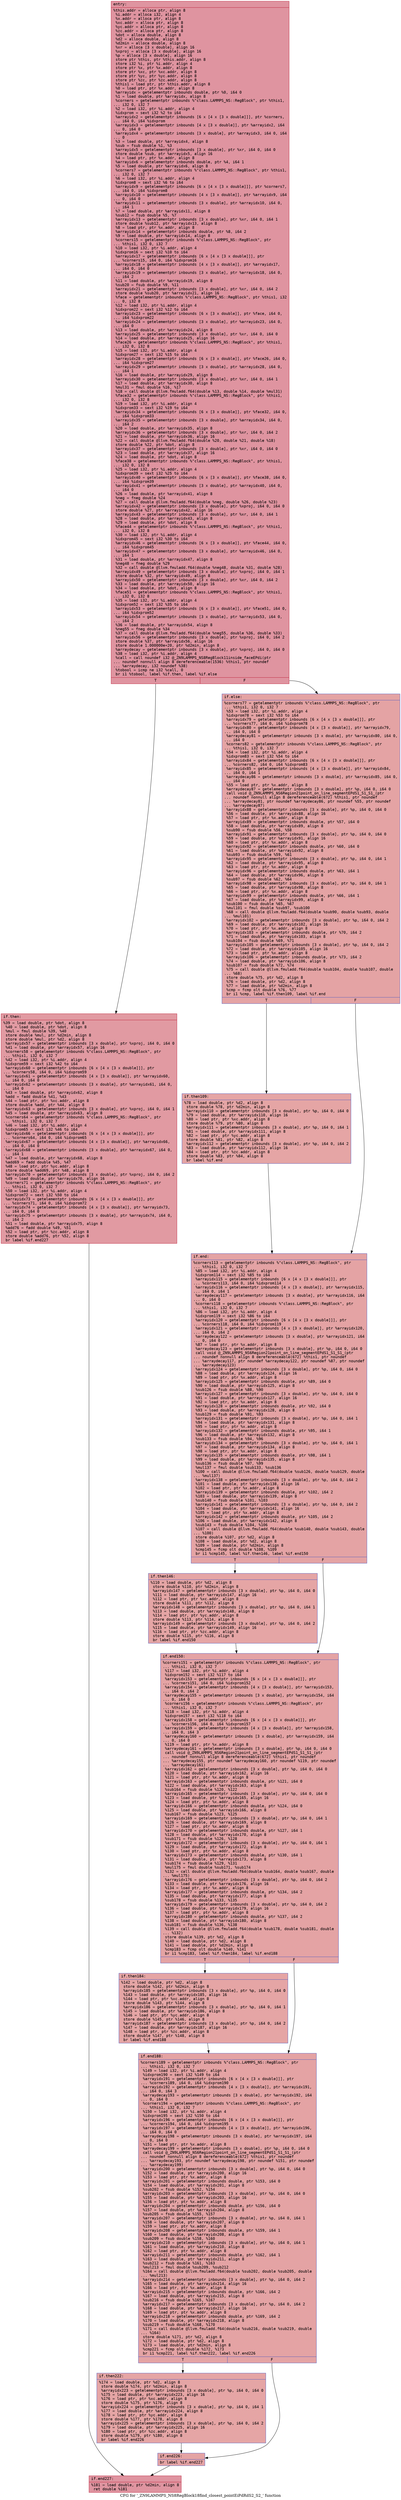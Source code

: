 digraph "CFG for '_ZN9LAMMPS_NS8RegBlock18find_closest_pointEiPdRdS2_S2_' function" {
	label="CFG for '_ZN9LAMMPS_NS8RegBlock18find_closest_pointEiPdRdS2_S2_' function";

	Node0x55e6d5007980 [shape=record,color="#b70d28ff", style=filled, fillcolor="#b70d2870" fontname="Courier",label="{entry:\l|  %this.addr = alloca ptr, align 8\l  %i.addr = alloca i32, align 4\l  %x.addr = alloca ptr, align 8\l  %xc.addr = alloca ptr, align 8\l  %yc.addr = alloca ptr, align 8\l  %zc.addr = alloca ptr, align 8\l  %dot = alloca double, align 8\l  %d2 = alloca double, align 8\l  %d2min = alloca double, align 8\l  %xr = alloca [3 x double], align 16\l  %xproj = alloca [3 x double], align 16\l  %p = alloca [3 x double], align 16\l  store ptr %this, ptr %this.addr, align 8\l  store i32 %i, ptr %i.addr, align 4\l  store ptr %x, ptr %x.addr, align 8\l  store ptr %xc, ptr %xc.addr, align 8\l  store ptr %yc, ptr %yc.addr, align 8\l  store ptr %zc, ptr %zc.addr, align 8\l  %this1 = load ptr, ptr %this.addr, align 8\l  %0 = load ptr, ptr %x.addr, align 8\l  %arrayidx = getelementptr inbounds double, ptr %0, i64 0\l  %1 = load double, ptr %arrayidx, align 8\l  %corners = getelementptr inbounds %\"class.LAMMPS_NS::RegBlock\", ptr %this1,\l... i32 0, i32 7\l  %2 = load i32, ptr %i.addr, align 4\l  %idxprom = sext i32 %2 to i64\l  %arrayidx2 = getelementptr inbounds [6 x [4 x [3 x double]]], ptr %corners,\l... i64 0, i64 %idxprom\l  %arrayidx3 = getelementptr inbounds [4 x [3 x double]], ptr %arrayidx2, i64\l... 0, i64 0\l  %arrayidx4 = getelementptr inbounds [3 x double], ptr %arrayidx3, i64 0, i64\l... 0\l  %3 = load double, ptr %arrayidx4, align 8\l  %sub = fsub double %1, %3\l  %arrayidx5 = getelementptr inbounds [3 x double], ptr %xr, i64 0, i64 0\l  store double %sub, ptr %arrayidx5, align 16\l  %4 = load ptr, ptr %x.addr, align 8\l  %arrayidx6 = getelementptr inbounds double, ptr %4, i64 1\l  %5 = load double, ptr %arrayidx6, align 8\l  %corners7 = getelementptr inbounds %\"class.LAMMPS_NS::RegBlock\", ptr %this1,\l... i32 0, i32 7\l  %6 = load i32, ptr %i.addr, align 4\l  %idxprom8 = sext i32 %6 to i64\l  %arrayidx9 = getelementptr inbounds [6 x [4 x [3 x double]]], ptr %corners7,\l... i64 0, i64 %idxprom8\l  %arrayidx10 = getelementptr inbounds [4 x [3 x double]], ptr %arrayidx9, i64\l... 0, i64 0\l  %arrayidx11 = getelementptr inbounds [3 x double], ptr %arrayidx10, i64 0,\l... i64 1\l  %7 = load double, ptr %arrayidx11, align 8\l  %sub12 = fsub double %5, %7\l  %arrayidx13 = getelementptr inbounds [3 x double], ptr %xr, i64 0, i64 1\l  store double %sub12, ptr %arrayidx13, align 8\l  %8 = load ptr, ptr %x.addr, align 8\l  %arrayidx14 = getelementptr inbounds double, ptr %8, i64 2\l  %9 = load double, ptr %arrayidx14, align 8\l  %corners15 = getelementptr inbounds %\"class.LAMMPS_NS::RegBlock\", ptr\l... %this1, i32 0, i32 7\l  %10 = load i32, ptr %i.addr, align 4\l  %idxprom16 = sext i32 %10 to i64\l  %arrayidx17 = getelementptr inbounds [6 x [4 x [3 x double]]], ptr\l... %corners15, i64 0, i64 %idxprom16\l  %arrayidx18 = getelementptr inbounds [4 x [3 x double]], ptr %arrayidx17,\l... i64 0, i64 0\l  %arrayidx19 = getelementptr inbounds [3 x double], ptr %arrayidx18, i64 0,\l... i64 2\l  %11 = load double, ptr %arrayidx19, align 8\l  %sub20 = fsub double %9, %11\l  %arrayidx21 = getelementptr inbounds [3 x double], ptr %xr, i64 0, i64 2\l  store double %sub20, ptr %arrayidx21, align 16\l  %face = getelementptr inbounds %\"class.LAMMPS_NS::RegBlock\", ptr %this1, i32\l... 0, i32 8\l  %12 = load i32, ptr %i.addr, align 4\l  %idxprom22 = sext i32 %12 to i64\l  %arrayidx23 = getelementptr inbounds [6 x [3 x double]], ptr %face, i64 0,\l... i64 %idxprom22\l  %arrayidx24 = getelementptr inbounds [3 x double], ptr %arrayidx23, i64 0,\l... i64 0\l  %13 = load double, ptr %arrayidx24, align 8\l  %arrayidx25 = getelementptr inbounds [3 x double], ptr %xr, i64 0, i64 0\l  %14 = load double, ptr %arrayidx25, align 16\l  %face26 = getelementptr inbounds %\"class.LAMMPS_NS::RegBlock\", ptr %this1,\l... i32 0, i32 8\l  %15 = load i32, ptr %i.addr, align 4\l  %idxprom27 = sext i32 %15 to i64\l  %arrayidx28 = getelementptr inbounds [6 x [3 x double]], ptr %face26, i64 0,\l... i64 %idxprom27\l  %arrayidx29 = getelementptr inbounds [3 x double], ptr %arrayidx28, i64 0,\l... i64 1\l  %16 = load double, ptr %arrayidx29, align 8\l  %arrayidx30 = getelementptr inbounds [3 x double], ptr %xr, i64 0, i64 1\l  %17 = load double, ptr %arrayidx30, align 8\l  %mul31 = fmul double %16, %17\l  %18 = call double @llvm.fmuladd.f64(double %13, double %14, double %mul31)\l  %face32 = getelementptr inbounds %\"class.LAMMPS_NS::RegBlock\", ptr %this1,\l... i32 0, i32 8\l  %19 = load i32, ptr %i.addr, align 4\l  %idxprom33 = sext i32 %19 to i64\l  %arrayidx34 = getelementptr inbounds [6 x [3 x double]], ptr %face32, i64 0,\l... i64 %idxprom33\l  %arrayidx35 = getelementptr inbounds [3 x double], ptr %arrayidx34, i64 0,\l... i64 2\l  %20 = load double, ptr %arrayidx35, align 8\l  %arrayidx36 = getelementptr inbounds [3 x double], ptr %xr, i64 0, i64 2\l  %21 = load double, ptr %arrayidx36, align 16\l  %22 = call double @llvm.fmuladd.f64(double %20, double %21, double %18)\l  store double %22, ptr %dot, align 8\l  %arrayidx37 = getelementptr inbounds [3 x double], ptr %xr, i64 0, i64 0\l  %23 = load double, ptr %arrayidx37, align 16\l  %24 = load double, ptr %dot, align 8\l  %face38 = getelementptr inbounds %\"class.LAMMPS_NS::RegBlock\", ptr %this1,\l... i32 0, i32 8\l  %25 = load i32, ptr %i.addr, align 4\l  %idxprom39 = sext i32 %25 to i64\l  %arrayidx40 = getelementptr inbounds [6 x [3 x double]], ptr %face38, i64 0,\l... i64 %idxprom39\l  %arrayidx41 = getelementptr inbounds [3 x double], ptr %arrayidx40, i64 0,\l... i64 0\l  %26 = load double, ptr %arrayidx41, align 8\l  %neg = fneg double %24\l  %27 = call double @llvm.fmuladd.f64(double %neg, double %26, double %23)\l  %arrayidx42 = getelementptr inbounds [3 x double], ptr %xproj, i64 0, i64 0\l  store double %27, ptr %arrayidx42, align 16\l  %arrayidx43 = getelementptr inbounds [3 x double], ptr %xr, i64 0, i64 1\l  %28 = load double, ptr %arrayidx43, align 8\l  %29 = load double, ptr %dot, align 8\l  %face44 = getelementptr inbounds %\"class.LAMMPS_NS::RegBlock\", ptr %this1,\l... i32 0, i32 8\l  %30 = load i32, ptr %i.addr, align 4\l  %idxprom45 = sext i32 %30 to i64\l  %arrayidx46 = getelementptr inbounds [6 x [3 x double]], ptr %face44, i64 0,\l... i64 %idxprom45\l  %arrayidx47 = getelementptr inbounds [3 x double], ptr %arrayidx46, i64 0,\l... i64 1\l  %31 = load double, ptr %arrayidx47, align 8\l  %neg48 = fneg double %29\l  %32 = call double @llvm.fmuladd.f64(double %neg48, double %31, double %28)\l  %arrayidx49 = getelementptr inbounds [3 x double], ptr %xproj, i64 0, i64 1\l  store double %32, ptr %arrayidx49, align 8\l  %arrayidx50 = getelementptr inbounds [3 x double], ptr %xr, i64 0, i64 2\l  %33 = load double, ptr %arrayidx50, align 16\l  %34 = load double, ptr %dot, align 8\l  %face51 = getelementptr inbounds %\"class.LAMMPS_NS::RegBlock\", ptr %this1,\l... i32 0, i32 8\l  %35 = load i32, ptr %i.addr, align 4\l  %idxprom52 = sext i32 %35 to i64\l  %arrayidx53 = getelementptr inbounds [6 x [3 x double]], ptr %face51, i64 0,\l... i64 %idxprom52\l  %arrayidx54 = getelementptr inbounds [3 x double], ptr %arrayidx53, i64 0,\l... i64 2\l  %36 = load double, ptr %arrayidx54, align 8\l  %neg55 = fneg double %34\l  %37 = call double @llvm.fmuladd.f64(double %neg55, double %36, double %33)\l  %arrayidx56 = getelementptr inbounds [3 x double], ptr %xproj, i64 0, i64 2\l  store double %37, ptr %arrayidx56, align 16\l  store double 1.000000e+20, ptr %d2min, align 8\l  %arraydecay = getelementptr inbounds [3 x double], ptr %xproj, i64 0, i64 0\l  %38 = load i32, ptr %i.addr, align 4\l  %call = call noundef i32 @_ZN9LAMMPS_NS8RegBlock11inside_faceEPdi(ptr\l... noundef nonnull align 8 dereferenceable(1536) %this1, ptr noundef\l... %arraydecay, i32 noundef %38)\l  %tobool = icmp ne i32 %call, 0\l  br i1 %tobool, label %if.then, label %if.else\l|{<s0>T|<s1>F}}"];
	Node0x55e6d5007980:s0 -> Node0x55e6d5016370[tooltip="entry -> if.then\nProbability 62.50%" ];
	Node0x55e6d5007980:s1 -> Node0x55e6d50163e0[tooltip="entry -> if.else\nProbability 37.50%" ];
	Node0x55e6d5016370 [shape=record,color="#b70d28ff", style=filled, fillcolor="#bb1b2c70" fontname="Courier",label="{if.then:\l|  %39 = load double, ptr %dot, align 8\l  %40 = load double, ptr %dot, align 8\l  %mul = fmul double %39, %40\l  store double %mul, ptr %d2min, align 8\l  store double %mul, ptr %d2, align 8\l  %arrayidx57 = getelementptr inbounds [3 x double], ptr %xproj, i64 0, i64 0\l  %41 = load double, ptr %arrayidx57, align 16\l  %corners58 = getelementptr inbounds %\"class.LAMMPS_NS::RegBlock\", ptr\l... %this1, i32 0, i32 7\l  %42 = load i32, ptr %i.addr, align 4\l  %idxprom59 = sext i32 %42 to i64\l  %arrayidx60 = getelementptr inbounds [6 x [4 x [3 x double]]], ptr\l... %corners58, i64 0, i64 %idxprom59\l  %arrayidx61 = getelementptr inbounds [4 x [3 x double]], ptr %arrayidx60,\l... i64 0, i64 0\l  %arrayidx62 = getelementptr inbounds [3 x double], ptr %arrayidx61, i64 0,\l... i64 0\l  %43 = load double, ptr %arrayidx62, align 8\l  %add = fadd double %41, %43\l  %44 = load ptr, ptr %xc.addr, align 8\l  store double %add, ptr %44, align 8\l  %arrayidx63 = getelementptr inbounds [3 x double], ptr %xproj, i64 0, i64 1\l  %45 = load double, ptr %arrayidx63, align 8\l  %corners64 = getelementptr inbounds %\"class.LAMMPS_NS::RegBlock\", ptr\l... %this1, i32 0, i32 7\l  %46 = load i32, ptr %i.addr, align 4\l  %idxprom65 = sext i32 %46 to i64\l  %arrayidx66 = getelementptr inbounds [6 x [4 x [3 x double]]], ptr\l... %corners64, i64 0, i64 %idxprom65\l  %arrayidx67 = getelementptr inbounds [4 x [3 x double]], ptr %arrayidx66,\l... i64 0, i64 0\l  %arrayidx68 = getelementptr inbounds [3 x double], ptr %arrayidx67, i64 0,\l... i64 1\l  %47 = load double, ptr %arrayidx68, align 8\l  %add69 = fadd double %45, %47\l  %48 = load ptr, ptr %yc.addr, align 8\l  store double %add69, ptr %48, align 8\l  %arrayidx70 = getelementptr inbounds [3 x double], ptr %xproj, i64 0, i64 2\l  %49 = load double, ptr %arrayidx70, align 16\l  %corners71 = getelementptr inbounds %\"class.LAMMPS_NS::RegBlock\", ptr\l... %this1, i32 0, i32 7\l  %50 = load i32, ptr %i.addr, align 4\l  %idxprom72 = sext i32 %50 to i64\l  %arrayidx73 = getelementptr inbounds [6 x [4 x [3 x double]]], ptr\l... %corners71, i64 0, i64 %idxprom72\l  %arrayidx74 = getelementptr inbounds [4 x [3 x double]], ptr %arrayidx73,\l... i64 0, i64 0\l  %arrayidx75 = getelementptr inbounds [3 x double], ptr %arrayidx74, i64 0,\l... i64 2\l  %51 = load double, ptr %arrayidx75, align 8\l  %add76 = fadd double %49, %51\l  %52 = load ptr, ptr %zc.addr, align 8\l  store double %add76, ptr %52, align 8\l  br label %if.end227\l}"];
	Node0x55e6d5016370 -> Node0x55e6d5018fc0[tooltip="if.then -> if.end227\nProbability 100.00%" ];
	Node0x55e6d50163e0 [shape=record,color="#3d50c3ff", style=filled, fillcolor="#c32e3170" fontname="Courier",label="{if.else:\l|  %corners77 = getelementptr inbounds %\"class.LAMMPS_NS::RegBlock\", ptr\l... %this1, i32 0, i32 7\l  %53 = load i32, ptr %i.addr, align 4\l  %idxprom78 = sext i32 %53 to i64\l  %arrayidx79 = getelementptr inbounds [6 x [4 x [3 x double]]], ptr\l... %corners77, i64 0, i64 %idxprom78\l  %arrayidx80 = getelementptr inbounds [4 x [3 x double]], ptr %arrayidx79,\l... i64 0, i64 0\l  %arraydecay81 = getelementptr inbounds [3 x double], ptr %arrayidx80, i64 0,\l... i64 0\l  %corners82 = getelementptr inbounds %\"class.LAMMPS_NS::RegBlock\", ptr\l... %this1, i32 0, i32 7\l  %54 = load i32, ptr %i.addr, align 4\l  %idxprom83 = sext i32 %54 to i64\l  %arrayidx84 = getelementptr inbounds [6 x [4 x [3 x double]]], ptr\l... %corners82, i64 0, i64 %idxprom83\l  %arrayidx85 = getelementptr inbounds [4 x [3 x double]], ptr %arrayidx84,\l... i64 0, i64 1\l  %arraydecay86 = getelementptr inbounds [3 x double], ptr %arrayidx85, i64 0,\l... i64 0\l  %55 = load ptr, ptr %x.addr, align 8\l  %arraydecay87 = getelementptr inbounds [3 x double], ptr %p, i64 0, i64 0\l  call void @_ZN9LAMMPS_NS6Region21point_on_line_segmentEPdS1_S1_S1_(ptr\l... noundef nonnull align 8 dereferenceable(672) %this1, ptr noundef\l... %arraydecay81, ptr noundef %arraydecay86, ptr noundef %55, ptr noundef\l... %arraydecay87)\l  %arrayidx88 = getelementptr inbounds [3 x double], ptr %p, i64 0, i64 0\l  %56 = load double, ptr %arrayidx88, align 16\l  %57 = load ptr, ptr %x.addr, align 8\l  %arrayidx89 = getelementptr inbounds double, ptr %57, i64 0\l  %58 = load double, ptr %arrayidx89, align 8\l  %sub90 = fsub double %56, %58\l  %arrayidx91 = getelementptr inbounds [3 x double], ptr %p, i64 0, i64 0\l  %59 = load double, ptr %arrayidx91, align 16\l  %60 = load ptr, ptr %x.addr, align 8\l  %arrayidx92 = getelementptr inbounds double, ptr %60, i64 0\l  %61 = load double, ptr %arrayidx92, align 8\l  %sub93 = fsub double %59, %61\l  %arrayidx95 = getelementptr inbounds [3 x double], ptr %p, i64 0, i64 1\l  %62 = load double, ptr %arrayidx95, align 8\l  %63 = load ptr, ptr %x.addr, align 8\l  %arrayidx96 = getelementptr inbounds double, ptr %63, i64 1\l  %64 = load double, ptr %arrayidx96, align 8\l  %sub97 = fsub double %62, %64\l  %arrayidx98 = getelementptr inbounds [3 x double], ptr %p, i64 0, i64 1\l  %65 = load double, ptr %arrayidx98, align 8\l  %66 = load ptr, ptr %x.addr, align 8\l  %arrayidx99 = getelementptr inbounds double, ptr %66, i64 1\l  %67 = load double, ptr %arrayidx99, align 8\l  %sub100 = fsub double %65, %67\l  %mul101 = fmul double %sub97, %sub100\l  %68 = call double @llvm.fmuladd.f64(double %sub90, double %sub93, double\l... %mul101)\l  %arrayidx102 = getelementptr inbounds [3 x double], ptr %p, i64 0, i64 2\l  %69 = load double, ptr %arrayidx102, align 16\l  %70 = load ptr, ptr %x.addr, align 8\l  %arrayidx103 = getelementptr inbounds double, ptr %70, i64 2\l  %71 = load double, ptr %arrayidx103, align 8\l  %sub104 = fsub double %69, %71\l  %arrayidx105 = getelementptr inbounds [3 x double], ptr %p, i64 0, i64 2\l  %72 = load double, ptr %arrayidx105, align 16\l  %73 = load ptr, ptr %x.addr, align 8\l  %arrayidx106 = getelementptr inbounds double, ptr %73, i64 2\l  %74 = load double, ptr %arrayidx106, align 8\l  %sub107 = fsub double %72, %74\l  %75 = call double @llvm.fmuladd.f64(double %sub104, double %sub107, double\l... %68)\l  store double %75, ptr %d2, align 8\l  %76 = load double, ptr %d2, align 8\l  %77 = load double, ptr %d2min, align 8\l  %cmp = fcmp olt double %76, %77\l  br i1 %cmp, label %if.then109, label %if.end\l|{<s0>T|<s1>F}}"];
	Node0x55e6d50163e0:s0 -> Node0x55e6d501ba70[tooltip="if.else -> if.then109\nProbability 50.00%" ];
	Node0x55e6d50163e0:s1 -> Node0x55e6d501bac0[tooltip="if.else -> if.end\nProbability 50.00%" ];
	Node0x55e6d501ba70 [shape=record,color="#3d50c3ff", style=filled, fillcolor="#c5333470" fontname="Courier",label="{if.then109:\l|  %78 = load double, ptr %d2, align 8\l  store double %78, ptr %d2min, align 8\l  %arrayidx110 = getelementptr inbounds [3 x double], ptr %p, i64 0, i64 0\l  %79 = load double, ptr %arrayidx110, align 16\l  %80 = load ptr, ptr %xc.addr, align 8\l  store double %79, ptr %80, align 8\l  %arrayidx111 = getelementptr inbounds [3 x double], ptr %p, i64 0, i64 1\l  %81 = load double, ptr %arrayidx111, align 8\l  %82 = load ptr, ptr %yc.addr, align 8\l  store double %81, ptr %82, align 8\l  %arrayidx112 = getelementptr inbounds [3 x double], ptr %p, i64 0, i64 2\l  %83 = load double, ptr %arrayidx112, align 16\l  %84 = load ptr, ptr %zc.addr, align 8\l  store double %83, ptr %84, align 8\l  br label %if.end\l}"];
	Node0x55e6d501ba70 -> Node0x55e6d501bac0[tooltip="if.then109 -> if.end\nProbability 100.00%" ];
	Node0x55e6d501bac0 [shape=record,color="#3d50c3ff", style=filled, fillcolor="#c32e3170" fontname="Courier",label="{if.end:\l|  %corners113 = getelementptr inbounds %\"class.LAMMPS_NS::RegBlock\", ptr\l... %this1, i32 0, i32 7\l  %85 = load i32, ptr %i.addr, align 4\l  %idxprom114 = sext i32 %85 to i64\l  %arrayidx115 = getelementptr inbounds [6 x [4 x [3 x double]]], ptr\l... %corners113, i64 0, i64 %idxprom114\l  %arrayidx116 = getelementptr inbounds [4 x [3 x double]], ptr %arrayidx115,\l... i64 0, i64 1\l  %arraydecay117 = getelementptr inbounds [3 x double], ptr %arrayidx116, i64\l... 0, i64 0\l  %corners118 = getelementptr inbounds %\"class.LAMMPS_NS::RegBlock\", ptr\l... %this1, i32 0, i32 7\l  %86 = load i32, ptr %i.addr, align 4\l  %idxprom119 = sext i32 %86 to i64\l  %arrayidx120 = getelementptr inbounds [6 x [4 x [3 x double]]], ptr\l... %corners118, i64 0, i64 %idxprom119\l  %arrayidx121 = getelementptr inbounds [4 x [3 x double]], ptr %arrayidx120,\l... i64 0, i64 2\l  %arraydecay122 = getelementptr inbounds [3 x double], ptr %arrayidx121, i64\l... 0, i64 0\l  %87 = load ptr, ptr %x.addr, align 8\l  %arraydecay123 = getelementptr inbounds [3 x double], ptr %p, i64 0, i64 0\l  call void @_ZN9LAMMPS_NS6Region21point_on_line_segmentEPdS1_S1_S1_(ptr\l... noundef nonnull align 8 dereferenceable(672) %this1, ptr noundef\l... %arraydecay117, ptr noundef %arraydecay122, ptr noundef %87, ptr noundef\l... %arraydecay123)\l  %arrayidx124 = getelementptr inbounds [3 x double], ptr %p, i64 0, i64 0\l  %88 = load double, ptr %arrayidx124, align 16\l  %89 = load ptr, ptr %x.addr, align 8\l  %arrayidx125 = getelementptr inbounds double, ptr %89, i64 0\l  %90 = load double, ptr %arrayidx125, align 8\l  %sub126 = fsub double %88, %90\l  %arrayidx127 = getelementptr inbounds [3 x double], ptr %p, i64 0, i64 0\l  %91 = load double, ptr %arrayidx127, align 16\l  %92 = load ptr, ptr %x.addr, align 8\l  %arrayidx128 = getelementptr inbounds double, ptr %92, i64 0\l  %93 = load double, ptr %arrayidx128, align 8\l  %sub129 = fsub double %91, %93\l  %arrayidx131 = getelementptr inbounds [3 x double], ptr %p, i64 0, i64 1\l  %94 = load double, ptr %arrayidx131, align 8\l  %95 = load ptr, ptr %x.addr, align 8\l  %arrayidx132 = getelementptr inbounds double, ptr %95, i64 1\l  %96 = load double, ptr %arrayidx132, align 8\l  %sub133 = fsub double %94, %96\l  %arrayidx134 = getelementptr inbounds [3 x double], ptr %p, i64 0, i64 1\l  %97 = load double, ptr %arrayidx134, align 8\l  %98 = load ptr, ptr %x.addr, align 8\l  %arrayidx135 = getelementptr inbounds double, ptr %98, i64 1\l  %99 = load double, ptr %arrayidx135, align 8\l  %sub136 = fsub double %97, %99\l  %mul137 = fmul double %sub133, %sub136\l  %100 = call double @llvm.fmuladd.f64(double %sub126, double %sub129, double\l... %mul137)\l  %arrayidx138 = getelementptr inbounds [3 x double], ptr %p, i64 0, i64 2\l  %101 = load double, ptr %arrayidx138, align 16\l  %102 = load ptr, ptr %x.addr, align 8\l  %arrayidx139 = getelementptr inbounds double, ptr %102, i64 2\l  %103 = load double, ptr %arrayidx139, align 8\l  %sub140 = fsub double %101, %103\l  %arrayidx141 = getelementptr inbounds [3 x double], ptr %p, i64 0, i64 2\l  %104 = load double, ptr %arrayidx141, align 16\l  %105 = load ptr, ptr %x.addr, align 8\l  %arrayidx142 = getelementptr inbounds double, ptr %105, i64 2\l  %106 = load double, ptr %arrayidx142, align 8\l  %sub143 = fsub double %104, %106\l  %107 = call double @llvm.fmuladd.f64(double %sub140, double %sub143, double\l... %100)\l  store double %107, ptr %d2, align 8\l  %108 = load double, ptr %d2, align 8\l  %109 = load double, ptr %d2min, align 8\l  %cmp145 = fcmp olt double %108, %109\l  br i1 %cmp145, label %if.then146, label %if.end150\l|{<s0>T|<s1>F}}"];
	Node0x55e6d501bac0:s0 -> Node0x55e6d501f6f0[tooltip="if.end -> if.then146\nProbability 50.00%" ];
	Node0x55e6d501bac0:s1 -> Node0x55e6d501f740[tooltip="if.end -> if.end150\nProbability 50.00%" ];
	Node0x55e6d501f6f0 [shape=record,color="#3d50c3ff", style=filled, fillcolor="#c5333470" fontname="Courier",label="{if.then146:\l|  %110 = load double, ptr %d2, align 8\l  store double %110, ptr %d2min, align 8\l  %arrayidx147 = getelementptr inbounds [3 x double], ptr %p, i64 0, i64 0\l  %111 = load double, ptr %arrayidx147, align 16\l  %112 = load ptr, ptr %xc.addr, align 8\l  store double %111, ptr %112, align 8\l  %arrayidx148 = getelementptr inbounds [3 x double], ptr %p, i64 0, i64 1\l  %113 = load double, ptr %arrayidx148, align 8\l  %114 = load ptr, ptr %yc.addr, align 8\l  store double %113, ptr %114, align 8\l  %arrayidx149 = getelementptr inbounds [3 x double], ptr %p, i64 0, i64 2\l  %115 = load double, ptr %arrayidx149, align 16\l  %116 = load ptr, ptr %zc.addr, align 8\l  store double %115, ptr %116, align 8\l  br label %if.end150\l}"];
	Node0x55e6d501f6f0 -> Node0x55e6d501f740[tooltip="if.then146 -> if.end150\nProbability 100.00%" ];
	Node0x55e6d501f740 [shape=record,color="#3d50c3ff", style=filled, fillcolor="#c32e3170" fontname="Courier",label="{if.end150:\l|  %corners151 = getelementptr inbounds %\"class.LAMMPS_NS::RegBlock\", ptr\l... %this1, i32 0, i32 7\l  %117 = load i32, ptr %i.addr, align 4\l  %idxprom152 = sext i32 %117 to i64\l  %arrayidx153 = getelementptr inbounds [6 x [4 x [3 x double]]], ptr\l... %corners151, i64 0, i64 %idxprom152\l  %arrayidx154 = getelementptr inbounds [4 x [3 x double]], ptr %arrayidx153,\l... i64 0, i64 2\l  %arraydecay155 = getelementptr inbounds [3 x double], ptr %arrayidx154, i64\l... 0, i64 0\l  %corners156 = getelementptr inbounds %\"class.LAMMPS_NS::RegBlock\", ptr\l... %this1, i32 0, i32 7\l  %118 = load i32, ptr %i.addr, align 4\l  %idxprom157 = sext i32 %118 to i64\l  %arrayidx158 = getelementptr inbounds [6 x [4 x [3 x double]]], ptr\l... %corners156, i64 0, i64 %idxprom157\l  %arrayidx159 = getelementptr inbounds [4 x [3 x double]], ptr %arrayidx158,\l... i64 0, i64 3\l  %arraydecay160 = getelementptr inbounds [3 x double], ptr %arrayidx159, i64\l... 0, i64 0\l  %119 = load ptr, ptr %x.addr, align 8\l  %arraydecay161 = getelementptr inbounds [3 x double], ptr %p, i64 0, i64 0\l  call void @_ZN9LAMMPS_NS6Region21point_on_line_segmentEPdS1_S1_S1_(ptr\l... noundef nonnull align 8 dereferenceable(672) %this1, ptr noundef\l... %arraydecay155, ptr noundef %arraydecay160, ptr noundef %119, ptr noundef\l... %arraydecay161)\l  %arrayidx162 = getelementptr inbounds [3 x double], ptr %p, i64 0, i64 0\l  %120 = load double, ptr %arrayidx162, align 16\l  %121 = load ptr, ptr %x.addr, align 8\l  %arrayidx163 = getelementptr inbounds double, ptr %121, i64 0\l  %122 = load double, ptr %arrayidx163, align 8\l  %sub164 = fsub double %120, %122\l  %arrayidx165 = getelementptr inbounds [3 x double], ptr %p, i64 0, i64 0\l  %123 = load double, ptr %arrayidx165, align 16\l  %124 = load ptr, ptr %x.addr, align 8\l  %arrayidx166 = getelementptr inbounds double, ptr %124, i64 0\l  %125 = load double, ptr %arrayidx166, align 8\l  %sub167 = fsub double %123, %125\l  %arrayidx169 = getelementptr inbounds [3 x double], ptr %p, i64 0, i64 1\l  %126 = load double, ptr %arrayidx169, align 8\l  %127 = load ptr, ptr %x.addr, align 8\l  %arrayidx170 = getelementptr inbounds double, ptr %127, i64 1\l  %128 = load double, ptr %arrayidx170, align 8\l  %sub171 = fsub double %126, %128\l  %arrayidx172 = getelementptr inbounds [3 x double], ptr %p, i64 0, i64 1\l  %129 = load double, ptr %arrayidx172, align 8\l  %130 = load ptr, ptr %x.addr, align 8\l  %arrayidx173 = getelementptr inbounds double, ptr %130, i64 1\l  %131 = load double, ptr %arrayidx173, align 8\l  %sub174 = fsub double %129, %131\l  %mul175 = fmul double %sub171, %sub174\l  %132 = call double @llvm.fmuladd.f64(double %sub164, double %sub167, double\l... %mul175)\l  %arrayidx176 = getelementptr inbounds [3 x double], ptr %p, i64 0, i64 2\l  %133 = load double, ptr %arrayidx176, align 16\l  %134 = load ptr, ptr %x.addr, align 8\l  %arrayidx177 = getelementptr inbounds double, ptr %134, i64 2\l  %135 = load double, ptr %arrayidx177, align 8\l  %sub178 = fsub double %133, %135\l  %arrayidx179 = getelementptr inbounds [3 x double], ptr %p, i64 0, i64 2\l  %136 = load double, ptr %arrayidx179, align 16\l  %137 = load ptr, ptr %x.addr, align 8\l  %arrayidx180 = getelementptr inbounds double, ptr %137, i64 2\l  %138 = load double, ptr %arrayidx180, align 8\l  %sub181 = fsub double %136, %138\l  %139 = call double @llvm.fmuladd.f64(double %sub178, double %sub181, double\l... %132)\l  store double %139, ptr %d2, align 8\l  %140 = load double, ptr %d2, align 8\l  %141 = load double, ptr %d2min, align 8\l  %cmp183 = fcmp olt double %140, %141\l  br i1 %cmp183, label %if.then184, label %if.end188\l|{<s0>T|<s1>F}}"];
	Node0x55e6d501f740:s0 -> Node0x55e6d5023790[tooltip="if.end150 -> if.then184\nProbability 50.00%" ];
	Node0x55e6d501f740:s1 -> Node0x55e6d50237e0[tooltip="if.end150 -> if.end188\nProbability 50.00%" ];
	Node0x55e6d5023790 [shape=record,color="#3d50c3ff", style=filled, fillcolor="#c5333470" fontname="Courier",label="{if.then184:\l|  %142 = load double, ptr %d2, align 8\l  store double %142, ptr %d2min, align 8\l  %arrayidx185 = getelementptr inbounds [3 x double], ptr %p, i64 0, i64 0\l  %143 = load double, ptr %arrayidx185, align 16\l  %144 = load ptr, ptr %xc.addr, align 8\l  store double %143, ptr %144, align 8\l  %arrayidx186 = getelementptr inbounds [3 x double], ptr %p, i64 0, i64 1\l  %145 = load double, ptr %arrayidx186, align 8\l  %146 = load ptr, ptr %yc.addr, align 8\l  store double %145, ptr %146, align 8\l  %arrayidx187 = getelementptr inbounds [3 x double], ptr %p, i64 0, i64 2\l  %147 = load double, ptr %arrayidx187, align 16\l  %148 = load ptr, ptr %zc.addr, align 8\l  store double %147, ptr %148, align 8\l  br label %if.end188\l}"];
	Node0x55e6d5023790 -> Node0x55e6d50237e0[tooltip="if.then184 -> if.end188\nProbability 100.00%" ];
	Node0x55e6d50237e0 [shape=record,color="#3d50c3ff", style=filled, fillcolor="#c32e3170" fontname="Courier",label="{if.end188:\l|  %corners189 = getelementptr inbounds %\"class.LAMMPS_NS::RegBlock\", ptr\l... %this1, i32 0, i32 7\l  %149 = load i32, ptr %i.addr, align 4\l  %idxprom190 = sext i32 %149 to i64\l  %arrayidx191 = getelementptr inbounds [6 x [4 x [3 x double]]], ptr\l... %corners189, i64 0, i64 %idxprom190\l  %arrayidx192 = getelementptr inbounds [4 x [3 x double]], ptr %arrayidx191,\l... i64 0, i64 3\l  %arraydecay193 = getelementptr inbounds [3 x double], ptr %arrayidx192, i64\l... 0, i64 0\l  %corners194 = getelementptr inbounds %\"class.LAMMPS_NS::RegBlock\", ptr\l... %this1, i32 0, i32 7\l  %150 = load i32, ptr %i.addr, align 4\l  %idxprom195 = sext i32 %150 to i64\l  %arrayidx196 = getelementptr inbounds [6 x [4 x [3 x double]]], ptr\l... %corners194, i64 0, i64 %idxprom195\l  %arrayidx197 = getelementptr inbounds [4 x [3 x double]], ptr %arrayidx196,\l... i64 0, i64 0\l  %arraydecay198 = getelementptr inbounds [3 x double], ptr %arrayidx197, i64\l... 0, i64 0\l  %151 = load ptr, ptr %x.addr, align 8\l  %arraydecay199 = getelementptr inbounds [3 x double], ptr %p, i64 0, i64 0\l  call void @_ZN9LAMMPS_NS6Region21point_on_line_segmentEPdS1_S1_S1_(ptr\l... noundef nonnull align 8 dereferenceable(672) %this1, ptr noundef\l... %arraydecay193, ptr noundef %arraydecay198, ptr noundef %151, ptr noundef\l... %arraydecay199)\l  %arrayidx200 = getelementptr inbounds [3 x double], ptr %p, i64 0, i64 0\l  %152 = load double, ptr %arrayidx200, align 16\l  %153 = load ptr, ptr %x.addr, align 8\l  %arrayidx201 = getelementptr inbounds double, ptr %153, i64 0\l  %154 = load double, ptr %arrayidx201, align 8\l  %sub202 = fsub double %152, %154\l  %arrayidx203 = getelementptr inbounds [3 x double], ptr %p, i64 0, i64 0\l  %155 = load double, ptr %arrayidx203, align 16\l  %156 = load ptr, ptr %x.addr, align 8\l  %arrayidx204 = getelementptr inbounds double, ptr %156, i64 0\l  %157 = load double, ptr %arrayidx204, align 8\l  %sub205 = fsub double %155, %157\l  %arrayidx207 = getelementptr inbounds [3 x double], ptr %p, i64 0, i64 1\l  %158 = load double, ptr %arrayidx207, align 8\l  %159 = load ptr, ptr %x.addr, align 8\l  %arrayidx208 = getelementptr inbounds double, ptr %159, i64 1\l  %160 = load double, ptr %arrayidx208, align 8\l  %sub209 = fsub double %158, %160\l  %arrayidx210 = getelementptr inbounds [3 x double], ptr %p, i64 0, i64 1\l  %161 = load double, ptr %arrayidx210, align 8\l  %162 = load ptr, ptr %x.addr, align 8\l  %arrayidx211 = getelementptr inbounds double, ptr %162, i64 1\l  %163 = load double, ptr %arrayidx211, align 8\l  %sub212 = fsub double %161, %163\l  %mul213 = fmul double %sub209, %sub212\l  %164 = call double @llvm.fmuladd.f64(double %sub202, double %sub205, double\l... %mul213)\l  %arrayidx214 = getelementptr inbounds [3 x double], ptr %p, i64 0, i64 2\l  %165 = load double, ptr %arrayidx214, align 16\l  %166 = load ptr, ptr %x.addr, align 8\l  %arrayidx215 = getelementptr inbounds double, ptr %166, i64 2\l  %167 = load double, ptr %arrayidx215, align 8\l  %sub216 = fsub double %165, %167\l  %arrayidx217 = getelementptr inbounds [3 x double], ptr %p, i64 0, i64 2\l  %168 = load double, ptr %arrayidx217, align 16\l  %169 = load ptr, ptr %x.addr, align 8\l  %arrayidx218 = getelementptr inbounds double, ptr %169, i64 2\l  %170 = load double, ptr %arrayidx218, align 8\l  %sub219 = fsub double %168, %170\l  %171 = call double @llvm.fmuladd.f64(double %sub216, double %sub219, double\l... %164)\l  store double %171, ptr %d2, align 8\l  %172 = load double, ptr %d2, align 8\l  %173 = load double, ptr %d2min, align 8\l  %cmp221 = fcmp olt double %172, %173\l  br i1 %cmp221, label %if.then222, label %if.end226\l|{<s0>T|<s1>F}}"];
	Node0x55e6d50237e0:s0 -> Node0x55e6d5026c20[tooltip="if.end188 -> if.then222\nProbability 50.00%" ];
	Node0x55e6d50237e0:s1 -> Node0x55e6d5026c70[tooltip="if.end188 -> if.end226\nProbability 50.00%" ];
	Node0x55e6d5026c20 [shape=record,color="#3d50c3ff", style=filled, fillcolor="#c5333470" fontname="Courier",label="{if.then222:\l|  %174 = load double, ptr %d2, align 8\l  store double %174, ptr %d2min, align 8\l  %arrayidx223 = getelementptr inbounds [3 x double], ptr %p, i64 0, i64 0\l  %175 = load double, ptr %arrayidx223, align 16\l  %176 = load ptr, ptr %xc.addr, align 8\l  store double %175, ptr %176, align 8\l  %arrayidx224 = getelementptr inbounds [3 x double], ptr %p, i64 0, i64 1\l  %177 = load double, ptr %arrayidx224, align 8\l  %178 = load ptr, ptr %yc.addr, align 8\l  store double %177, ptr %178, align 8\l  %arrayidx225 = getelementptr inbounds [3 x double], ptr %p, i64 0, i64 2\l  %179 = load double, ptr %arrayidx225, align 16\l  %180 = load ptr, ptr %zc.addr, align 8\l  store double %179, ptr %180, align 8\l  br label %if.end226\l}"];
	Node0x55e6d5026c20 -> Node0x55e6d5026c70[tooltip="if.then222 -> if.end226\nProbability 100.00%" ];
	Node0x55e6d5026c70 [shape=record,color="#3d50c3ff", style=filled, fillcolor="#c32e3170" fontname="Courier",label="{if.end226:\l|  br label %if.end227\l}"];
	Node0x55e6d5026c70 -> Node0x55e6d5018fc0[tooltip="if.end226 -> if.end227\nProbability 100.00%" ];
	Node0x55e6d5018fc0 [shape=record,color="#b70d28ff", style=filled, fillcolor="#b70d2870" fontname="Courier",label="{if.end227:\l|  %181 = load double, ptr %d2min, align 8\l  ret double %181\l}"];
}
